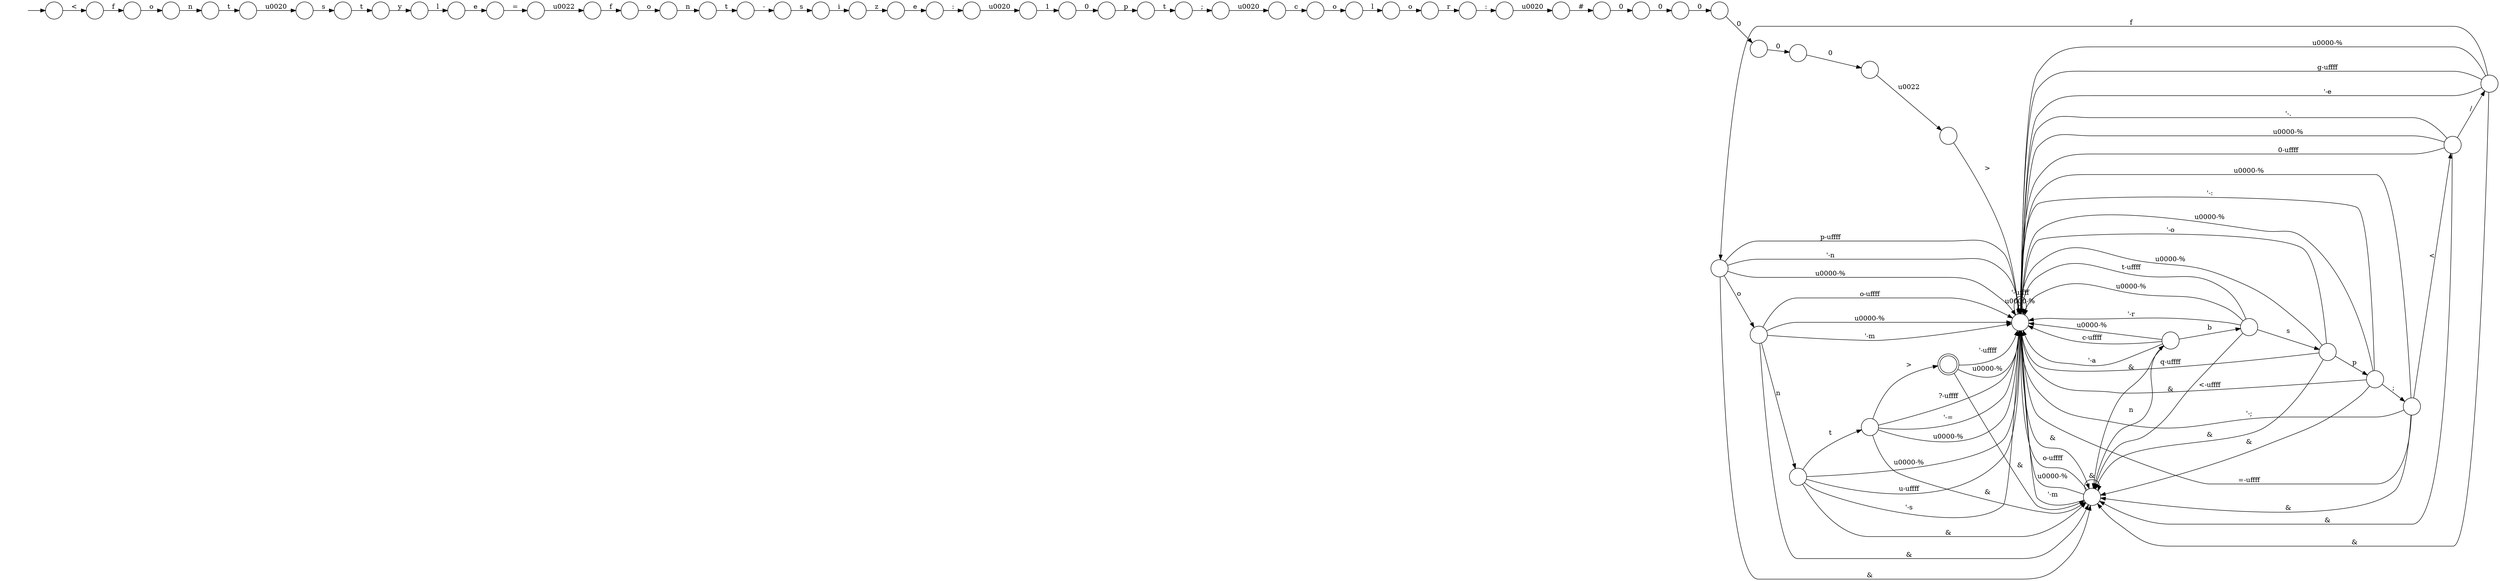 digraph Automaton {
  rankdir = LR;
  0 [shape=circle,label=""];
  0 -> 8 [label="p-\uffff"]
  0 -> 8 [label="'-n"]
  0 -> 35 [label="&"]
  0 -> 8 [label="\u0000-%"]
  0 -> 51 [label="o"]
  1 [shape=circle,label=""];
  1 -> 59 [label="t"]
  2 [shape=circle,label=""];
  initial [shape=plaintext,label=""];
  initial -> 2
  2 -> 41 [label="<"]
  3 [shape=circle,label=""];
  3 -> 54 [label="e"]
  4 [shape=circle,label=""];
  4 -> 18 [label="o"]
  5 [shape=circle,label=""];
  5 -> 3 [label="z"]
  6 [shape=circle,label=""];
  6 -> 7 [label="0"]
  7 [shape=circle,label=""];
  7 -> 38 [label="0"]
  8 [shape=circle,label=""];
  8 -> 35 [label="&"]
  8 -> 8 [label="\u0000-%"]
  8 -> 8 [label="'-\uffff"]
  9 [shape=doublecircle,label=""];
  9 -> 35 [label="&"]
  9 -> 8 [label="\u0000-%"]
  9 -> 8 [label="'-\uffff"]
  10 [shape=circle,label=""];
  10 -> 36 [label="="]
  11 [shape=circle,label=""];
  11 -> 4 [label="l"]
  12 [shape=circle,label=""];
  12 -> 52 [label="0"]
  13 [shape=circle,label=""];
  13 -> 46 [label="f"]
  14 [shape=circle,label=""];
  14 -> 20 [label="#"]
  15 [shape=circle,label=""];
  15 -> 39 [label="\u0020"]
  16 [shape=circle,label=""];
  16 -> 57 [label="\u0020"]
  17 [shape=circle,label=""];
  17 -> 8 [label="<-\uffff"]
  17 -> 8 [label="'-:"]
  17 -> 35 [label="&"]
  17 -> 26 [label=";"]
  17 -> 8 [label="\u0000-%"]
  18 [shape=circle,label=""];
  18 -> 34 [label="r"]
  19 [shape=circle,label=""];
  19 -> 6 [label="0"]
  20 [shape=circle,label=""];
  20 -> 56 [label="0"]
  21 [shape=circle,label=""];
  21 -> 58 [label="o"]
  22 [shape=circle,label=""];
  22 -> 19 [label="0"]
  23 [shape=circle,label=""];
  23 -> 50 [label="-"]
  24 [shape=circle,label=""];
  24 -> 23 [label="t"]
  25 [shape=circle,label=""];
  25 -> 11 [label="o"]
  26 [shape=circle,label=""];
  26 -> 8 [label="'-;"]
  26 -> 8 [label="=-\uffff"]
  26 -> 35 [label="&"]
  26 -> 8 [label="\u0000-%"]
  26 -> 40 [label="<"]
  27 [shape=circle,label=""];
  27 -> 35 [label="&"]
  27 -> 8 [label="'-a"]
  27 -> 45 [label="b"]
  27 -> 8 [label="\u0000-%"]
  27 -> 8 [label="c-\uffff"]
  28 [shape=circle,label=""];
  28 -> 0 [label="f"]
  28 -> 35 [label="&"]
  28 -> 8 [label="g-\uffff"]
  28 -> 8 [label="'-e"]
  28 -> 8 [label="\u0000-%"]
  29 [shape=circle,label=""];
  29 -> 30 [label="\u0020"]
  30 [shape=circle,label=""];
  30 -> 12 [label="1"]
  31 [shape=circle,label=""];
  31 -> 37 [label="l"]
  32 [shape=circle,label=""];
  32 -> 8 [label=">"]
  33 [shape=circle,label=""];
  33 -> 8 [label="q-\uffff"]
  33 -> 8 [label="'-o"]
  33 -> 35 [label="&"]
  33 -> 17 [label="p"]
  33 -> 8 [label="\u0000-%"]
  34 [shape=circle,label=""];
  34 -> 43 [label=":"]
  35 [shape=circle,label=""];
  35 -> 27 [label="n"]
  35 -> 35 [label="&"]
  35 -> 8 [label="o-\uffff"]
  35 -> 8 [label="\u0000-%"]
  35 -> 8 [label="'-m"]
  36 [shape=circle,label=""];
  36 -> 13 [label="\u0022"]
  37 [shape=circle,label=""];
  37 -> 10 [label="e"]
  38 [shape=circle,label=""];
  38 -> 32 [label="\u0022"]
  39 [shape=circle,label=""];
  39 -> 25 [label="c"]
  40 [shape=circle,label=""];
  40 -> 35 [label="&"]
  40 -> 28 [label="/"]
  40 -> 8 [label="'-."]
  40 -> 8 [label="\u0000-%"]
  40 -> 8 [label="0-\uffff"]
  41 [shape=circle,label=""];
  41 -> 21 [label="f"]
  42 [shape=circle,label=""];
  42 -> 24 [label="n"]
  43 [shape=circle,label=""];
  43 -> 14 [label="\u0020"]
  44 [shape=circle,label=""];
  44 -> 5 [label="i"]
  45 [shape=circle,label=""];
  45 -> 35 [label="&"]
  45 -> 33 [label="s"]
  45 -> 8 [label="t-\uffff"]
  45 -> 8 [label="\u0000-%"]
  45 -> 8 [label="'-r"]
  46 [shape=circle,label=""];
  46 -> 42 [label="o"]
  47 [shape=circle,label=""];
  47 -> 31 [label="y"]
  48 [shape=circle,label=""];
  48 -> 47 [label="t"]
  49 [shape=circle,label=""];
  49 -> 16 [label="t"]
  50 [shape=circle,label=""];
  50 -> 44 [label="s"]
  51 [shape=circle,label=""];
  51 -> 55 [label="n"]
  51 -> 35 [label="&"]
  51 -> 8 [label="o-\uffff"]
  51 -> 8 [label="\u0000-%"]
  51 -> 8 [label="'-m"]
  52 [shape=circle,label=""];
  52 -> 1 [label="p"]
  53 [shape=circle,label=""];
  53 -> 35 [label="&"]
  53 -> 9 [label=">"]
  53 -> 8 [label="'-="]
  53 -> 8 [label="\u0000-%"]
  53 -> 8 [label="?-\uffff"]
  54 [shape=circle,label=""];
  54 -> 29 [label=":"]
  55 [shape=circle,label=""];
  55 -> 53 [label="t"]
  55 -> 35 [label="&"]
  55 -> 8 [label="\u0000-%"]
  55 -> 8 [label="u-\uffff"]
  55 -> 8 [label="'-s"]
  56 [shape=circle,label=""];
  56 -> 22 [label="0"]
  57 [shape=circle,label=""];
  57 -> 48 [label="s"]
  58 [shape=circle,label=""];
  58 -> 49 [label="n"]
  59 [shape=circle,label=""];
  59 -> 15 [label=";"]
}

